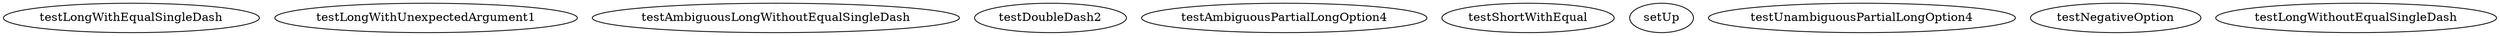 digraph G {
testLongWithEqualSingleDash;
testLongWithUnexpectedArgument1;
testAmbiguousLongWithoutEqualSingleDash;
testDoubleDash2;
testAmbiguousPartialLongOption4;
testShortWithEqual;
setUp;
testUnambiguousPartialLongOption4;
testNegativeOption;
testLongWithoutEqualSingleDash;
}